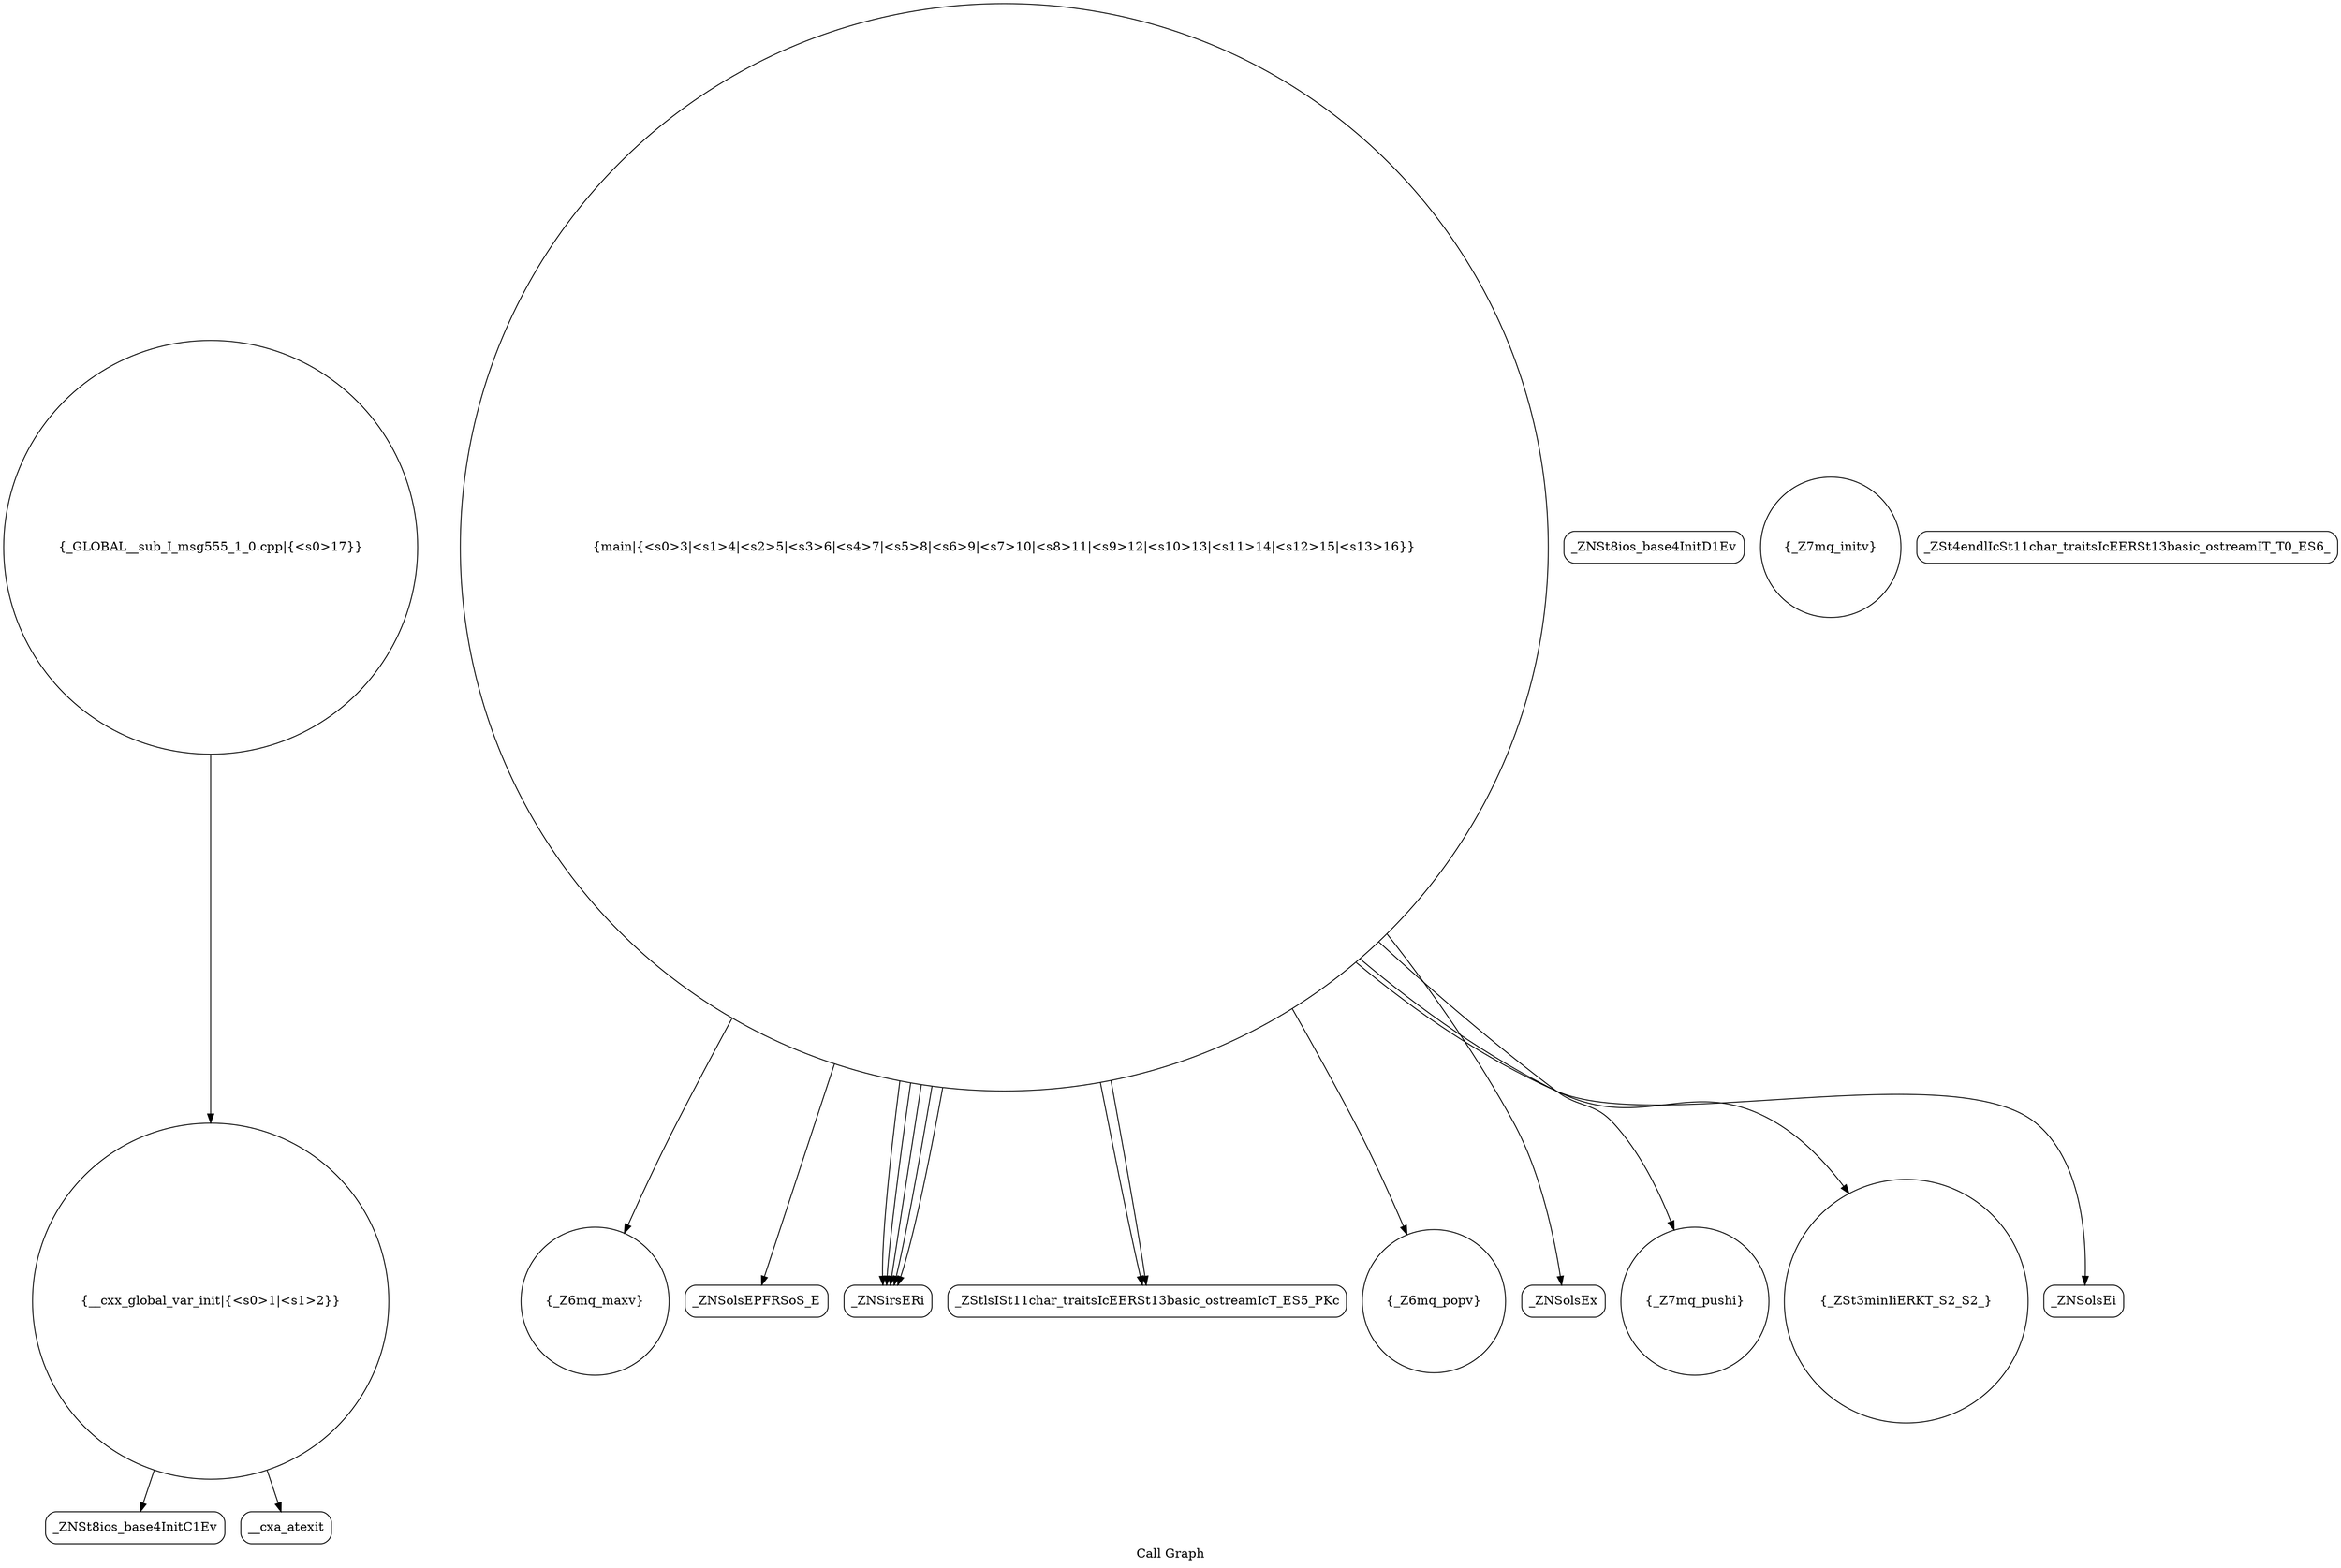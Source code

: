 digraph "Call Graph" {
	label="Call Graph";

	Node0x5621153c81b0 [shape=record,shape=circle,label="{__cxx_global_var_init|{<s0>1|<s1>2}}"];
	Node0x5621153c81b0:s0 -> Node0x5621153c8640[color=black];
	Node0x5621153c81b0:s1 -> Node0x5621153c8740[color=black];
	Node0x5621153c8940 [shape=record,shape=circle,label="{_Z6mq_maxv}"];
	Node0x5621153c8cc0 [shape=record,shape=Mrecord,label="{_ZNSolsEPFRSoS_E}"];
	Node0x5621153c86c0 [shape=record,shape=Mrecord,label="{_ZNSt8ios_base4InitD1Ev}"];
	Node0x5621153c8a40 [shape=record,shape=Mrecord,label="{_ZNSirsERi}"];
	Node0x5621153c8dc0 [shape=record,shape=circle,label="{_GLOBAL__sub_I_msg555_1_0.cpp|{<s0>17}}"];
	Node0x5621153c8dc0:s0 -> Node0x5621153c81b0[color=black];
	Node0x5621153c87c0 [shape=record,shape=circle,label="{_Z7mq_initv}"];
	Node0x5621153c8b40 [shape=record,shape=Mrecord,label="{_ZStlsISt11char_traitsIcEERSt13basic_ostreamIcT_ES5_PKc}"];
	Node0x5621153c88c0 [shape=record,shape=circle,label="{_Z6mq_popv}"];
	Node0x5621153c8c40 [shape=record,shape=Mrecord,label="{_ZNSolsEx}"];
	Node0x5621153c8640 [shape=record,shape=Mrecord,label="{_ZNSt8ios_base4InitC1Ev}"];
	Node0x5621153c89c0 [shape=record,shape=circle,label="{main|{<s0>3|<s1>4|<s2>5|<s3>6|<s4>7|<s5>8|<s6>9|<s7>10|<s8>11|<s9>12|<s10>13|<s11>14|<s12>15|<s13>16}}"];
	Node0x5621153c89c0:s0 -> Node0x5621153c8a40[color=black];
	Node0x5621153c89c0:s1 -> Node0x5621153c8a40[color=black];
	Node0x5621153c89c0:s2 -> Node0x5621153c8a40[color=black];
	Node0x5621153c89c0:s3 -> Node0x5621153c8a40[color=black];
	Node0x5621153c89c0:s4 -> Node0x5621153c8a40[color=black];
	Node0x5621153c89c0:s5 -> Node0x5621153c8840[color=black];
	Node0x5621153c89c0:s6 -> Node0x5621153c8ac0[color=black];
	Node0x5621153c89c0:s7 -> Node0x5621153c8940[color=black];
	Node0x5621153c89c0:s8 -> Node0x5621153c88c0[color=black];
	Node0x5621153c89c0:s9 -> Node0x5621153c8b40[color=black];
	Node0x5621153c89c0:s10 -> Node0x5621153c8bc0[color=black];
	Node0x5621153c89c0:s11 -> Node0x5621153c8b40[color=black];
	Node0x5621153c89c0:s12 -> Node0x5621153c8c40[color=black];
	Node0x5621153c89c0:s13 -> Node0x5621153c8cc0[color=black];
	Node0x5621153c8d40 [shape=record,shape=Mrecord,label="{_ZSt4endlIcSt11char_traitsIcEERSt13basic_ostreamIT_T0_ES6_}"];
	Node0x5621153c8740 [shape=record,shape=Mrecord,label="{__cxa_atexit}"];
	Node0x5621153c8ac0 [shape=record,shape=circle,label="{_ZSt3minIiERKT_S2_S2_}"];
	Node0x5621153c8840 [shape=record,shape=circle,label="{_Z7mq_pushi}"];
	Node0x5621153c8bc0 [shape=record,shape=Mrecord,label="{_ZNSolsEi}"];
}
